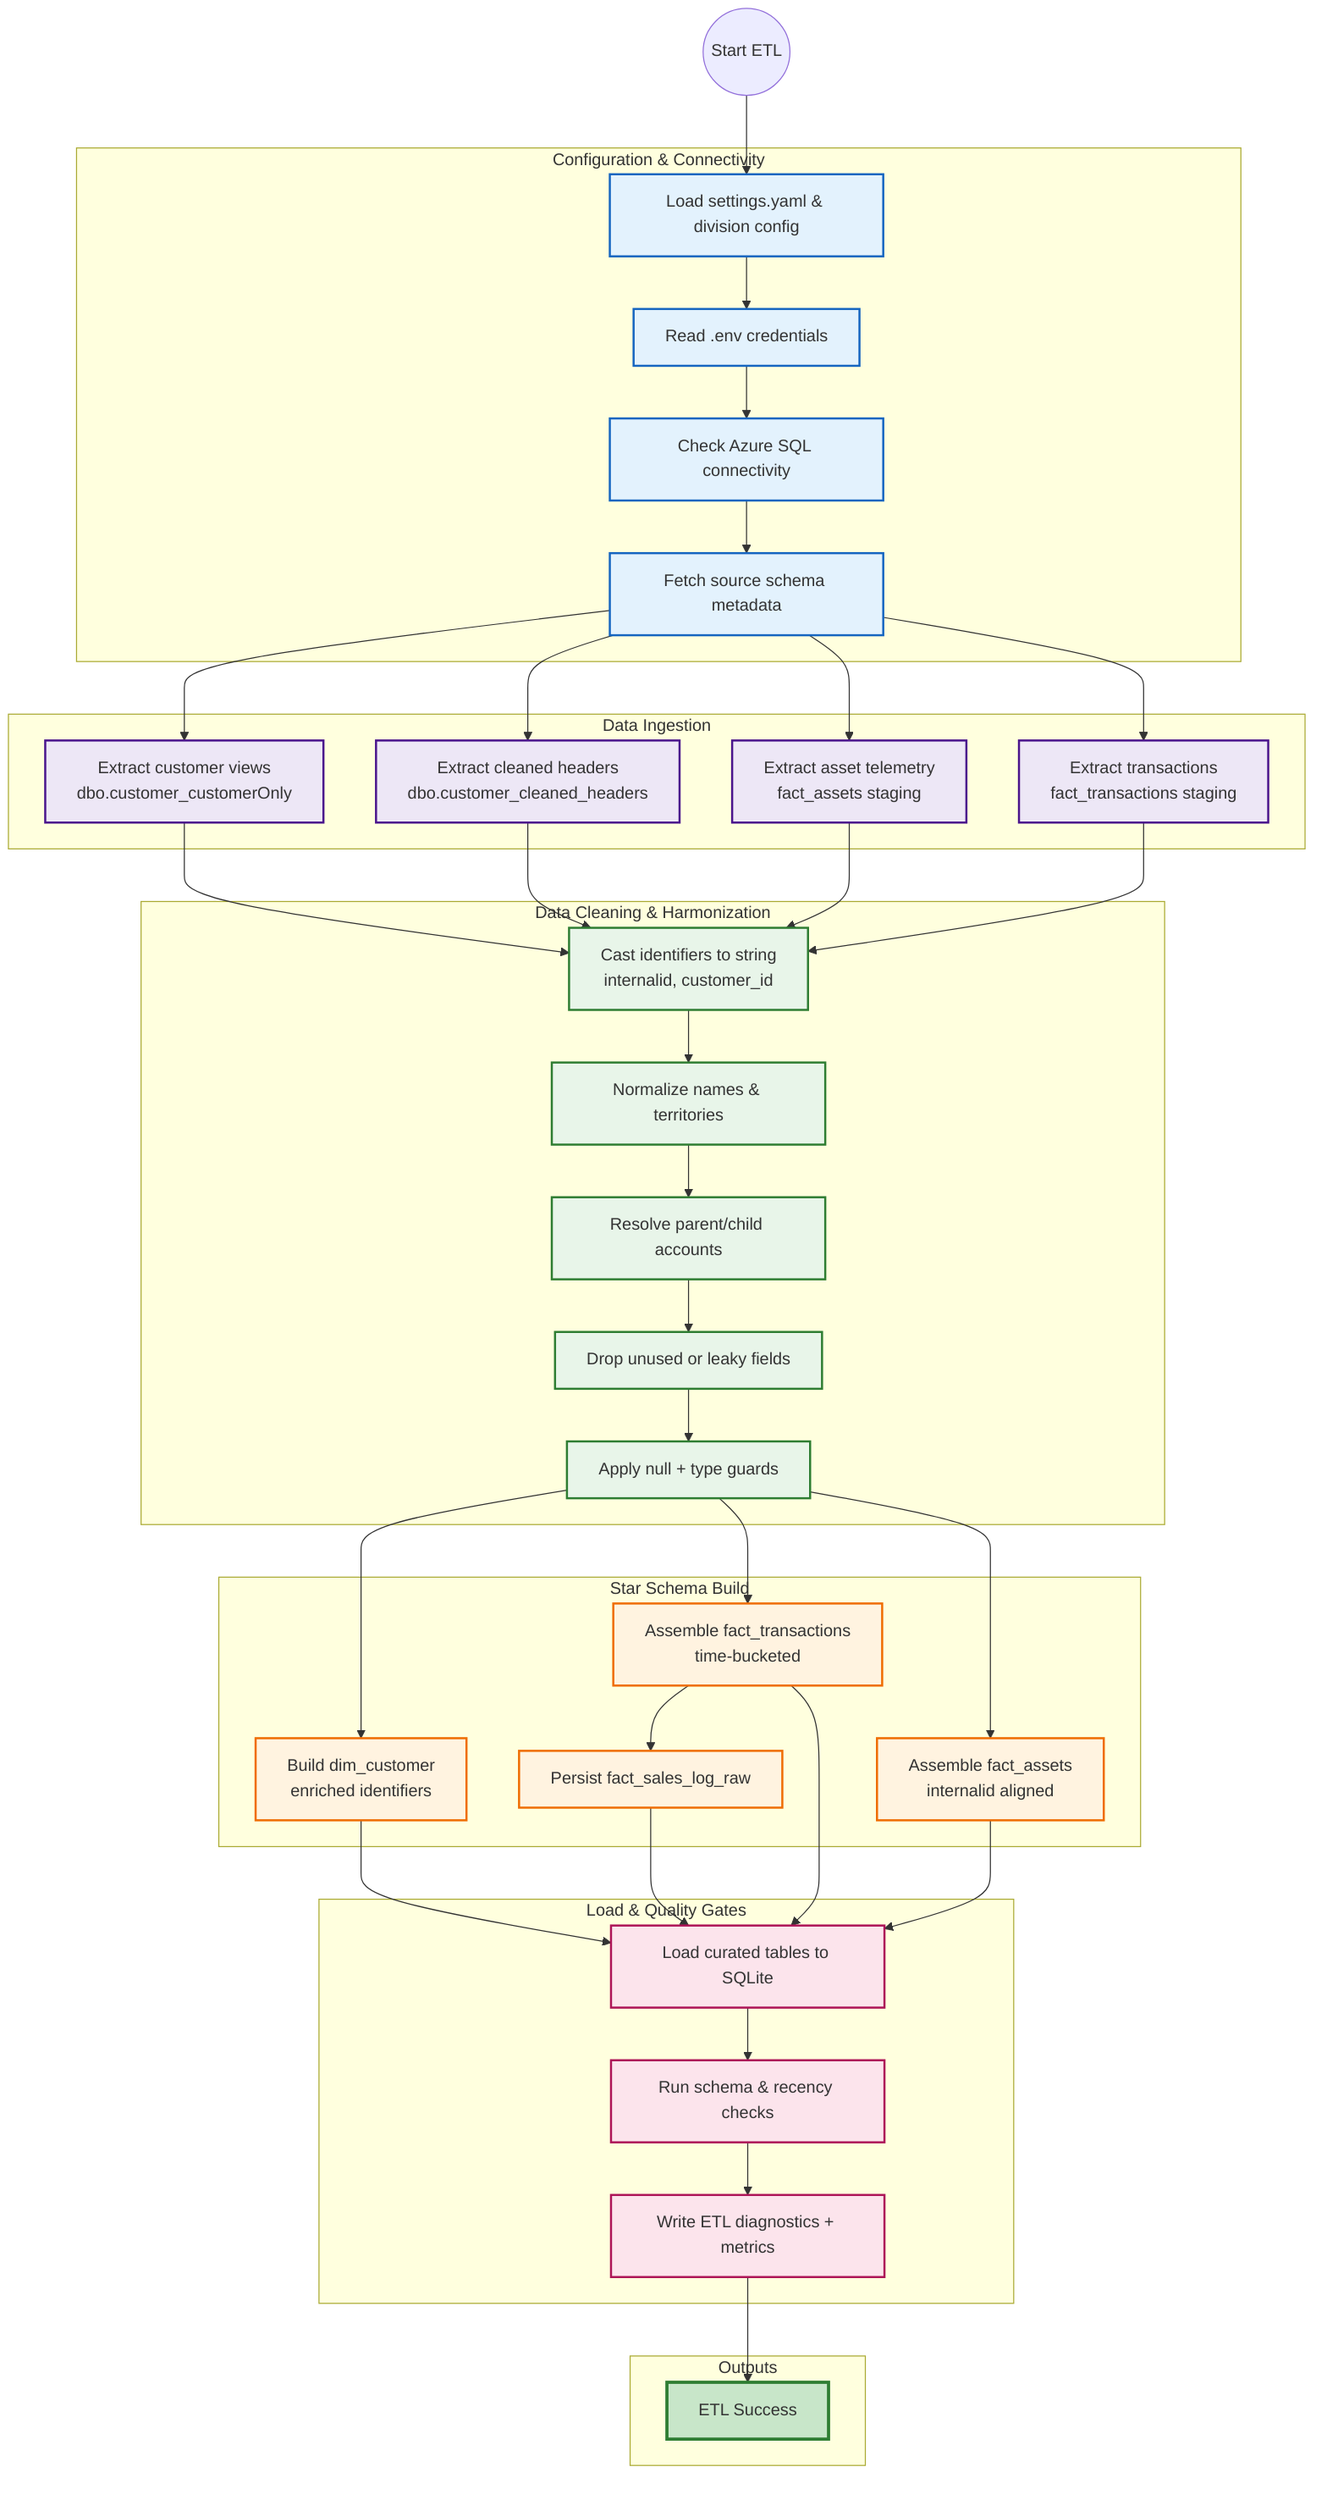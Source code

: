 %% GoSales Engine - ETL Phase Flow (Azure SQL to SQLite)

graph TB
    Start(("Start ETL")) --> ConfigLoad

    subgraph "Configuration & Connectivity"
        ConfigLoad["Load settings.yaml & division config"]
        EnvLoad["Read .env credentials"]
        ConnectionCheck["Check Azure SQL connectivity"]
        SchemaSnapshot["Fetch source schema metadata"]
    end

    subgraph "Data Ingestion"
        PullCustomers["Extract customer views<br/>dbo.customer_customerOnly"]
        PullHeaders["Extract cleaned headers<br/>dbo.customer_cleaned_headers"]
        PullAssets["Extract asset telemetry<br/>fact_assets staging"]
        PullTransactions["Extract transactions<br/>fact_transactions staging"]
    end

    subgraph "Data Cleaning & Harmonization"
        CastIds["Cast identifiers to string<br/>internalid, customer_id"]
        NormalizeNames["Normalize names & territories"]
        ParentMapping["Resolve parent/child accounts"]
        FilterColumns["Drop unused or leaky fields"]
        NullGuards["Apply null + type guards"]
    end

    subgraph "Star Schema Build"
        BuildDimCustomer["Build dim_customer<br/>enriched identifiers"]
        BuildFactTransactions["Assemble fact_transactions<br/>time-bucketed"]
        BuildFactAssets["Assemble fact_assets<br/>internalid aligned"]
        SnapshotLogs["Persist fact_sales_log_raw"]
    end

    subgraph "Load & Quality Gates"
        LoadSQLite["Load curated tables to SQLite"]
        PanderaChecks["Run schema & recency checks"]
        Diagnostics["Write ETL diagnostics + metrics"]
    end

    subgraph "Outputs"
        Success["ETL Success"]
    end

    ConfigLoad --> EnvLoad --> ConnectionCheck --> SchemaSnapshot
    SchemaSnapshot --> PullCustomers
    SchemaSnapshot --> PullHeaders
    SchemaSnapshot --> PullAssets
    SchemaSnapshot --> PullTransactions

    PullCustomers --> CastIds
    PullHeaders --> CastIds
    PullAssets --> CastIds
    PullTransactions --> CastIds
    CastIds --> NormalizeNames --> ParentMapping --> FilterColumns --> NullGuards

    NullGuards --> BuildDimCustomer
    NullGuards --> BuildFactTransactions
    NullGuards --> BuildFactAssets
    BuildFactTransactions --> SnapshotLogs

    BuildDimCustomer --> LoadSQLite
    BuildFactTransactions --> LoadSQLite
    BuildFactAssets --> LoadSQLite
    SnapshotLogs --> LoadSQLite

    LoadSQLite --> PanderaChecks --> Diagnostics --> Success

    classDef config fill:#e3f2fd,stroke:#1565c0,stroke-width:2px
    classDef ingest fill:#ede7f6,stroke:#4a148c,stroke-width:2px
    classDef clean fill:#e8f5e9,stroke:#2e7d32,stroke-width:2px
    classDef star fill:#fff3e0,stroke:#ef6c00,stroke-width:2px
    classDef load fill:#fce4ec,stroke:#ad1457,stroke-width:2px
    classDef done fill:#c8e6c9,stroke:#2e7d32,stroke-width:3px

    class ConfigLoad,EnvLoad,ConnectionCheck,SchemaSnapshot config
    class PullCustomers,PullHeaders,PullAssets,PullTransactions ingest
    class CastIds,NormalizeNames,ParentMapping,FilterColumns,NullGuards clean
    class BuildDimCustomer,BuildFactTransactions,BuildFactAssets,SnapshotLogs star
    class LoadSQLite,PanderaChecks,Diagnostics load
    class Success done